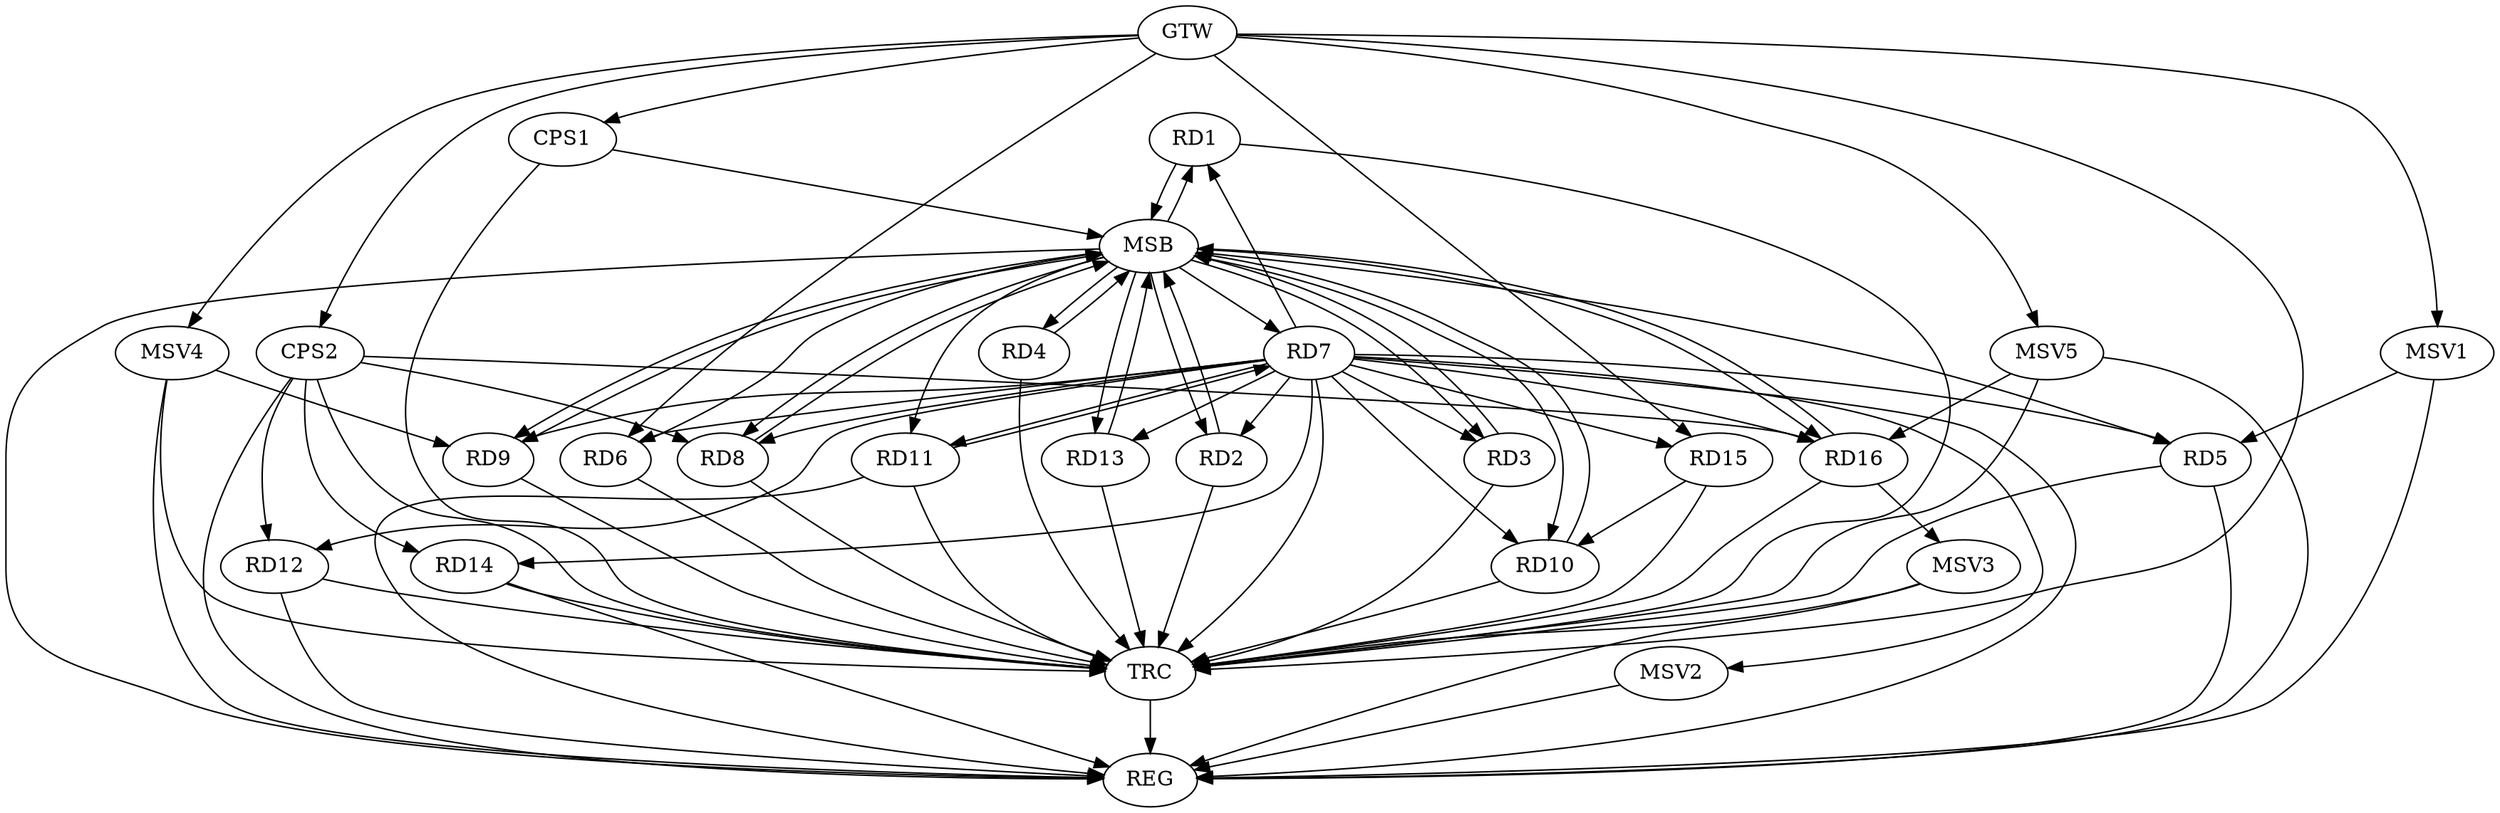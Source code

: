 strict digraph G {
  RD1 [ label="RD1" ];
  RD2 [ label="RD2" ];
  RD3 [ label="RD3" ];
  RD4 [ label="RD4" ];
  RD5 [ label="RD5" ];
  RD6 [ label="RD6" ];
  RD7 [ label="RD7" ];
  RD8 [ label="RD8" ];
  RD9 [ label="RD9" ];
  RD10 [ label="RD10" ];
  RD11 [ label="RD11" ];
  RD12 [ label="RD12" ];
  RD13 [ label="RD13" ];
  RD14 [ label="RD14" ];
  RD15 [ label="RD15" ];
  RD16 [ label="RD16" ];
  CPS1 [ label="CPS1" ];
  CPS2 [ label="CPS2" ];
  GTW [ label="GTW" ];
  REG [ label="REG" ];
  MSB [ label="MSB" ];
  TRC [ label="TRC" ];
  MSV1 [ label="MSV1" ];
  MSV2 [ label="MSV2" ];
  MSV3 [ label="MSV3" ];
  MSV4 [ label="MSV4" ];
  MSV5 [ label="MSV5" ];
  RD7 -> RD1;
  RD7 -> RD10;
  RD7 -> RD11;
  RD11 -> RD7;
  RD15 -> RD10;
  CPS2 -> RD8;
  CPS2 -> RD12;
  CPS2 -> RD14;
  CPS2 -> RD16;
  GTW -> RD6;
  GTW -> RD15;
  GTW -> CPS1;
  GTW -> CPS2;
  RD5 -> REG;
  RD7 -> REG;
  RD11 -> REG;
  RD12 -> REG;
  RD14 -> REG;
  CPS2 -> REG;
  RD1 -> MSB;
  MSB -> REG;
  RD2 -> MSB;
  MSB -> RD4;
  MSB -> RD7;
  MSB -> RD16;
  RD3 -> MSB;
  MSB -> RD13;
  RD4 -> MSB;
  MSB -> RD1;
  MSB -> RD11;
  RD6 -> MSB;
  MSB -> RD3;
  RD8 -> MSB;
  RD9 -> MSB;
  MSB -> RD10;
  RD10 -> MSB;
  MSB -> RD9;
  RD13 -> MSB;
  MSB -> RD2;
  MSB -> RD5;
  MSB -> RD8;
  RD16 -> MSB;
  CPS1 -> MSB;
  RD1 -> TRC;
  RD2 -> TRC;
  RD3 -> TRC;
  RD4 -> TRC;
  RD5 -> TRC;
  RD6 -> TRC;
  RD7 -> TRC;
  RD8 -> TRC;
  RD9 -> TRC;
  RD10 -> TRC;
  RD11 -> TRC;
  RD12 -> TRC;
  RD13 -> TRC;
  RD14 -> TRC;
  RD15 -> TRC;
  RD16 -> TRC;
  CPS1 -> TRC;
  CPS2 -> TRC;
  GTW -> TRC;
  TRC -> REG;
  RD7 -> RD8;
  RD7 -> RD14;
  RD7 -> RD6;
  RD7 -> RD5;
  RD7 -> RD12;
  RD7 -> RD15;
  RD7 -> RD9;
  RD7 -> RD2;
  RD7 -> RD13;
  RD7 -> RD3;
  RD7 -> RD16;
  MSV1 -> RD5;
  GTW -> MSV1;
  MSV1 -> REG;
  RD7 -> MSV2;
  MSV2 -> REG;
  RD16 -> MSV3;
  MSV3 -> REG;
  MSV3 -> TRC;
  MSV4 -> RD9;
  GTW -> MSV4;
  MSV4 -> REG;
  MSV4 -> TRC;
  MSV5 -> RD16;
  GTW -> MSV5;
  MSV5 -> REG;
  MSV5 -> TRC;
}
